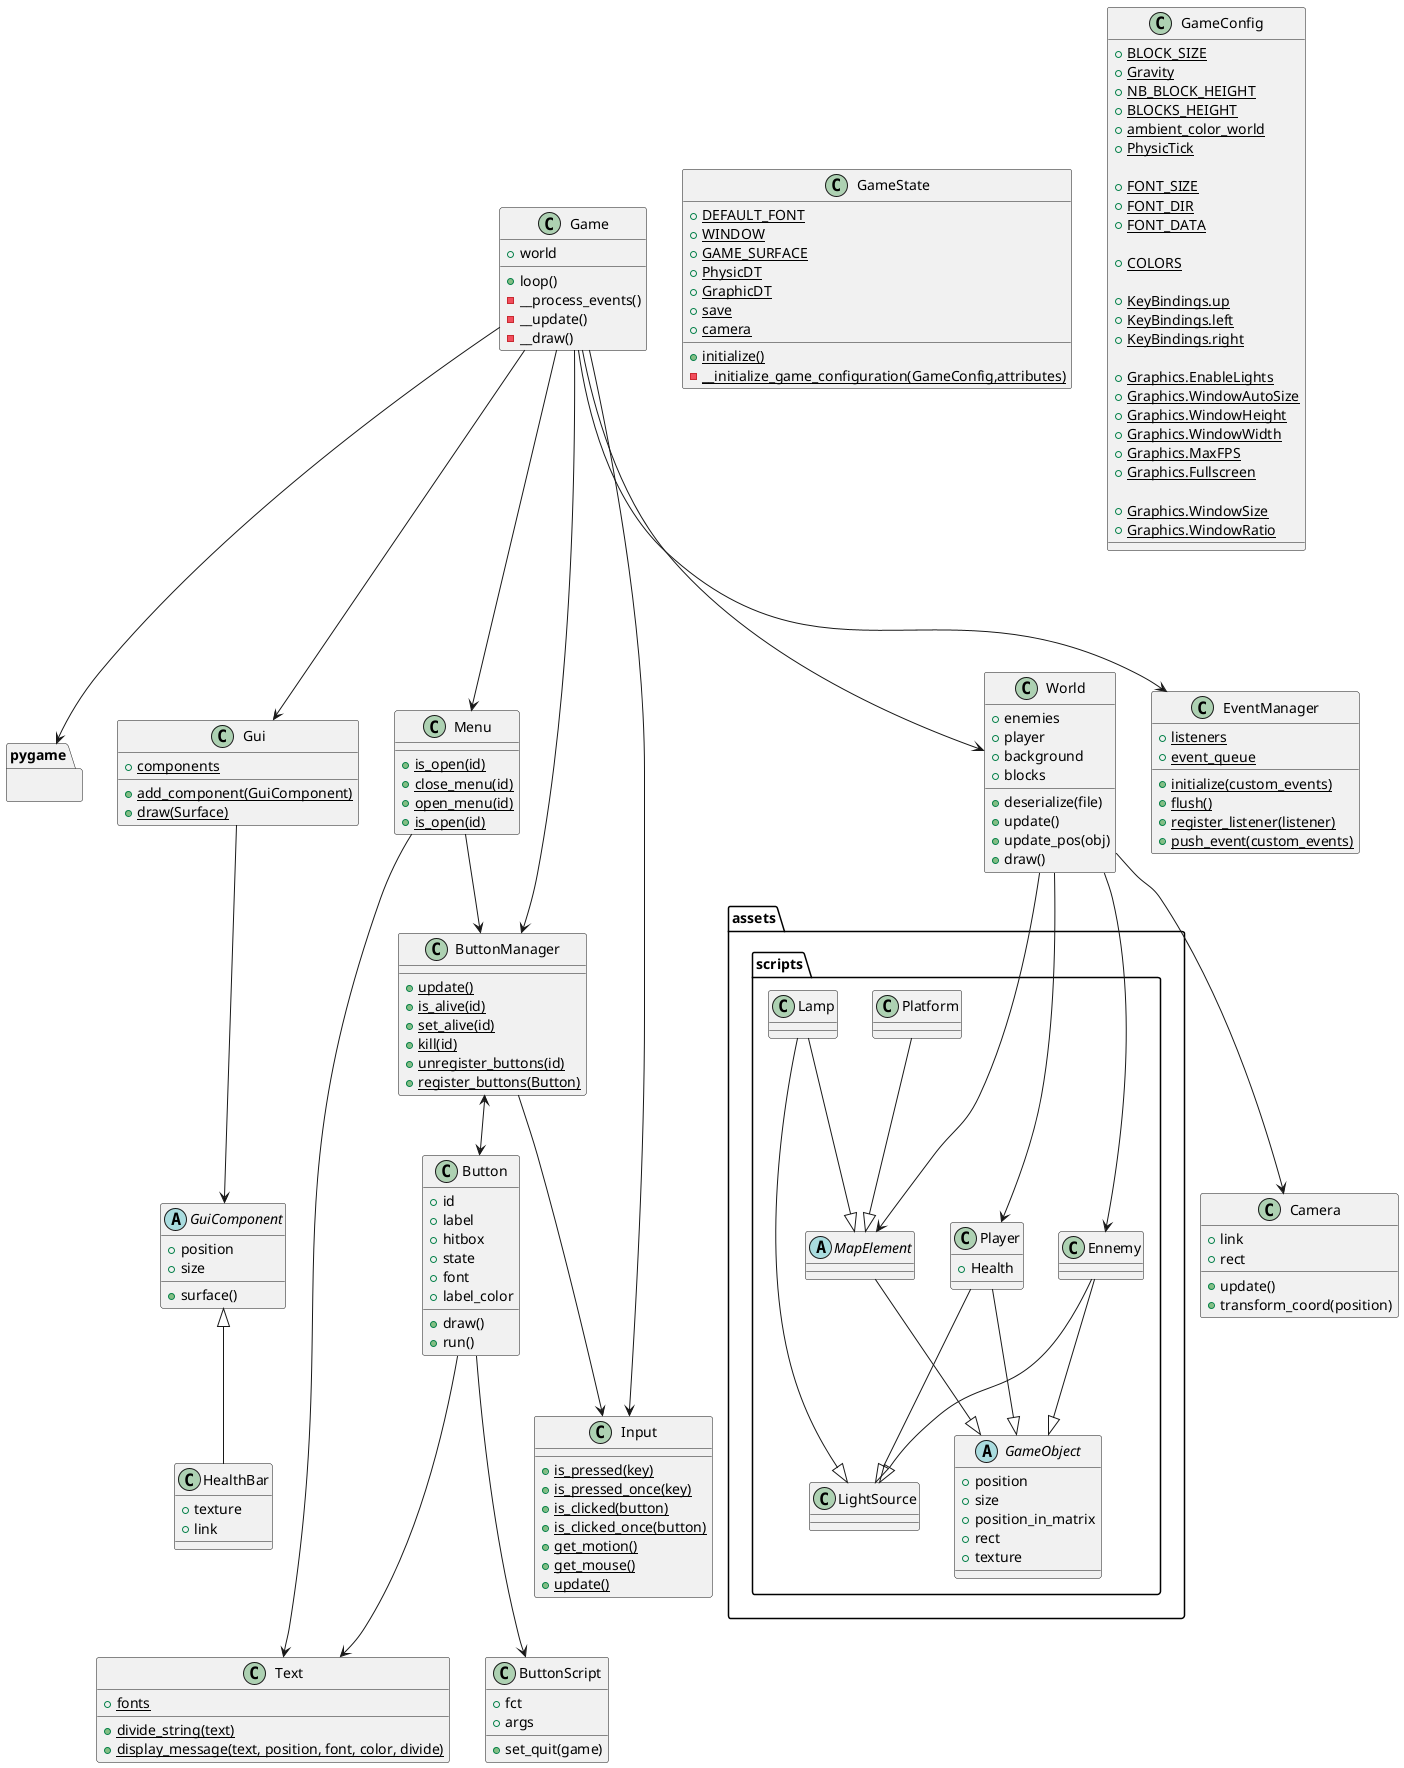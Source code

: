 @startuml game

package pygame{}

package assets.scripts {
    abstract GameObject{
        + position
        + size
        + position_in_matrix
        + rect
        + texture
    }
    abstract MapElement{}

    class LightSource{}

    class Platform{}
    class Lamp{}


    class Player{
        + Health
    }
    class Ennemy{}

}

class Camera {
    + link
    + rect
    + update()
    + transform_coord(position)
}

class Game {
    + world
    + loop()
    - __process_events()
    - __update()
    - __draw()
}

class Gui {
    {static} + components
    {static} + add_component(GuiComponent)
    {static} + draw(Surface)
}

class HealthBar{
    + texture
    + link
}

abstract GuiComponent{
    + position
    + size
    + surface()
}

class ButtonScript{
    + fct
    + args
    + set_quit(game)
}

class Button{
    + id
    + label
    + hitbox
    + state
    + font
    + label_color

    + draw()
    + run()
}

class ButtonManager{
    {static} + update()
    {static} + is_alive(id)
    {static} + set_alive(id)
    {static} + kill(id)
    {static} + unregister_buttons(id)
    {static} + register_buttons(Button)
}

class World{
    + enemies
    + player
    + background
    + blocks
    + deserialize(file)
    + update()
    + update_pos(obj)
    + draw()
}

class Menu {
    {static} + is_open(id)
    {static} + close_menu(id)
    {static} + open_menu(id)
    {static} + is_open(id)
}

class Text {
    {static} + fonts
    {static} + divide_string(text)
    {static} + display_message(text, position, font, color, divide)
}

class Input{
    {static} + is_pressed(key)
    {static} + is_pressed_once(key)
    {static} + is_clicked(button)
    {static} + is_clicked_once(button)
    {static} + get_motion()
    {static} + get_mouse()
    {static} + update()
}

class EventManager{
    {static} + listeners
    {static} + event_queue

    {static} + initialize(custom_events)
    {static} + flush()
    {static} + register_listener(listener)
    {static} + push_event(custom_events)
}

class GameState {
    {static} + DEFAULT_FONT
    {static} + WINDOW 
    {static} + GAME_SURFACE
    {static} + PhysicDT
    {static} + GraphicDT
    {static} + save
    {static} + camera

    {static} + initialize()   
    {static} - __initialize_game_configuration(GameConfig,attributes)
}

class GameConfig {
    {static} + BLOCK_SIZE
    {static} + Gravity 
    {static} + NB_BLOCK_HEIGHT
    {static} + BLOCKS_HEIGHT
    {static} + ambient_color_world
    {static} + PhysicTick

    {static} + FONT_SIZE
    {static} + FONT_DIR
    {static} + FONT_DATA

    {static} + COLORS

    {static} + KeyBindings.up
    {static} + KeyBindings.left
    {static} + KeyBindings.right
    
    {static} + Graphics.EnableLights
    {static} + Graphics.WindowAutoSize
    {static} + Graphics.WindowHeight
    {static} + Graphics.WindowWidth
    {static} + Graphics.MaxFPS
    {static} + Graphics.Fullscreen

    {static} + Graphics.WindowSize
    {static} + Graphics.WindowRatio
}

Ennemy        --|> LightSource
Ennemy        --|> GameObject

Player        --|> LightSource
Player        --|> GameObject

MapElement    --|> GameObject
Platform      --|> MapElement
Lamp          --|> MapElement
Lamp          --|> LightSource

Game          ---> pygame

Button        ---> ButtonScript
Button        ---> Text

ButtonManager <--> Button
ButtonManager ---> Input

GuiComponent     <|-- HealthBar

Gui ---> GuiComponent

Game          ---> Menu
Game          ---> Input
Game          ---> World
Game          ---> EventManager
Game          ---> ButtonManager
Game          ---> Gui

Menu --> ButtonManager
Menu ---> Text

World         ---> Camera
World         ---> MapElement
World         ---> Player
World         ---> Ennemy

@enduml
